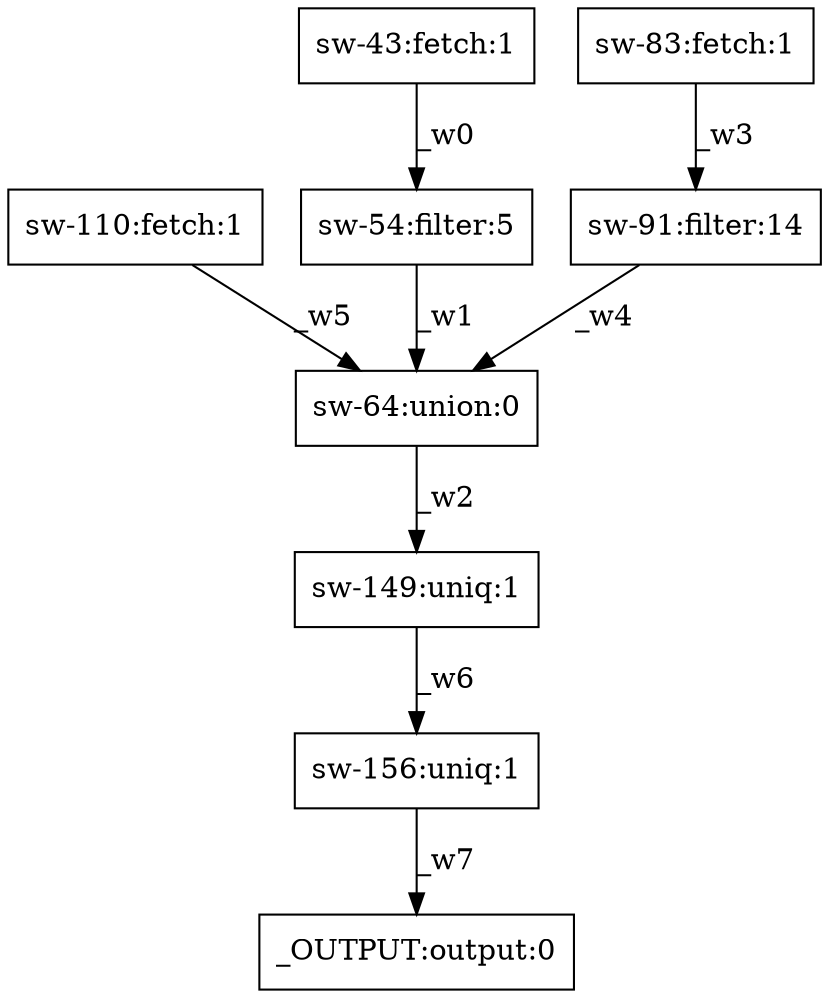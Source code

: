 digraph test1 { node [shape=box] "sw-64" [label="sw-64:union:0"];"_OUTPUT" [label="_OUTPUT:output:0"];"sw-83" [label="sw-83:fetch:1"];"sw-156" [label="sw-156:uniq:1"];"sw-110" [label="sw-110:fetch:1"];"sw-54" [label="sw-54:filter:5"];"sw-43" [label="sw-43:fetch:1"];"sw-91" [label="sw-91:filter:14"];"sw-149" [label="sw-149:uniq:1"];"sw-43" -> "sw-54" [label="_w0"];"sw-54" -> "sw-64" [label="_w1"];"sw-64" -> "sw-149" [label="_w2"];"sw-83" -> "sw-91" [label="_w3"];"sw-91" -> "sw-64" [label="_w4"];"sw-110" -> "sw-64" [label="_w5"];"sw-149" -> "sw-156" [label="_w6"];"sw-156" -> "_OUTPUT" [label="_w7"];}